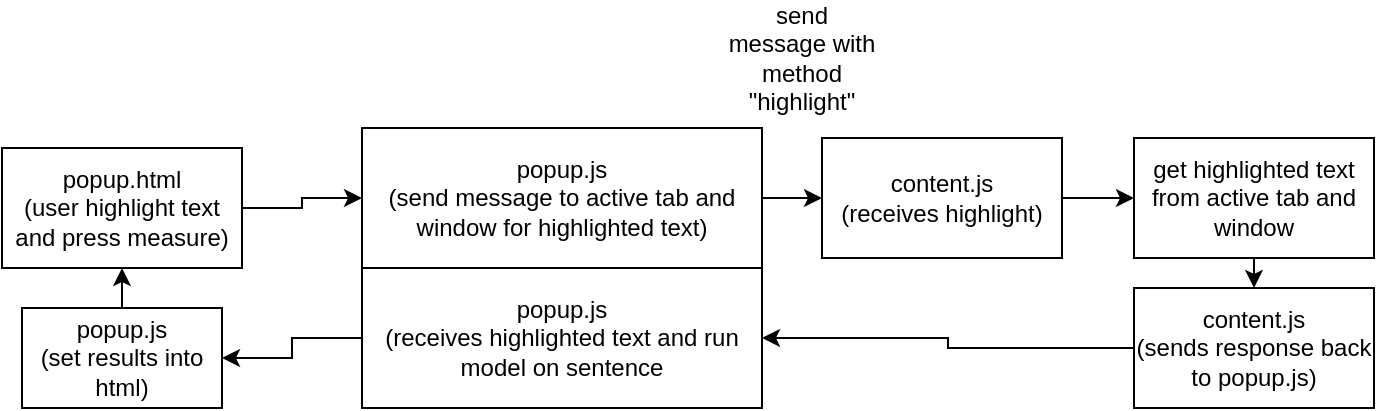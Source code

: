 <mxfile version="20.5.3" type="device"><diagram id="b3FGaECs45ny4S4wzsxT" name="Page-1"><mxGraphModel dx="1422" dy="762" grid="1" gridSize="10" guides="1" tooltips="1" connect="1" arrows="1" fold="1" page="1" pageScale="1" pageWidth="827" pageHeight="1169" math="0" shadow="0"><root><mxCell id="0"/><mxCell id="1" parent="0"/><mxCell id="lc8zx13VZ-wmgTBc6y0F-18" style="edgeStyle=orthogonalEdgeStyle;rounded=0;orthogonalLoop=1;jettySize=auto;html=1;exitX=1;exitY=0.5;exitDx=0;exitDy=0;entryX=0;entryY=0.5;entryDx=0;entryDy=0;" edge="1" parent="1" source="lc8zx13VZ-wmgTBc6y0F-1" target="lc8zx13VZ-wmgTBc6y0F-11"><mxGeometry relative="1" as="geometry"/></mxCell><mxCell id="lc8zx13VZ-wmgTBc6y0F-1" value="popup.html&lt;br&gt;(user highlight text and press measure)" style="rounded=0;whiteSpace=wrap;html=1;" vertex="1" parent="1"><mxGeometry x="71" y="170" width="120" height="60" as="geometry"/></mxCell><mxCell id="lc8zx13VZ-wmgTBc6y0F-2" value="content.js&lt;br&gt;(receives highlight)" style="rounded=0;whiteSpace=wrap;html=1;" vertex="1" parent="1"><mxGeometry x="481" y="165" width="120" height="60" as="geometry"/></mxCell><mxCell id="lc8zx13VZ-wmgTBc6y0F-3" value="" style="endArrow=classic;html=1;rounded=0;entryX=0;entryY=0.5;entryDx=0;entryDy=0;exitX=1;exitY=0.5;exitDx=0;exitDy=0;" edge="1" parent="1" source="lc8zx13VZ-wmgTBc6y0F-11" target="lc8zx13VZ-wmgTBc6y0F-2"><mxGeometry width="50" height="50" relative="1" as="geometry"><mxPoint x="301" y="410" as="sourcePoint"/><mxPoint x="511" y="620" as="targetPoint"/></mxGeometry></mxCell><mxCell id="lc8zx13VZ-wmgTBc6y0F-4" value="send message with method &quot;highlight&quot;" style="text;html=1;strokeColor=none;fillColor=none;align=center;verticalAlign=middle;whiteSpace=wrap;rounded=0;" vertex="1" parent="1"><mxGeometry x="431" y="110" width="80" height="30" as="geometry"/></mxCell><mxCell id="lc8zx13VZ-wmgTBc6y0F-14" style="edgeStyle=orthogonalEdgeStyle;rounded=0;orthogonalLoop=1;jettySize=auto;html=1;exitX=0.5;exitY=1;exitDx=0;exitDy=0;entryX=0.5;entryY=0;entryDx=0;entryDy=0;" edge="1" parent="1" source="lc8zx13VZ-wmgTBc6y0F-5" target="lc8zx13VZ-wmgTBc6y0F-13"><mxGeometry relative="1" as="geometry"/></mxCell><mxCell id="lc8zx13VZ-wmgTBc6y0F-5" value="get highlighted text from active tab and window" style="rounded=0;whiteSpace=wrap;html=1;" vertex="1" parent="1"><mxGeometry x="637" y="165" width="120" height="60" as="geometry"/></mxCell><mxCell id="lc8zx13VZ-wmgTBc6y0F-6" value="" style="endArrow=classic;html=1;rounded=0;exitX=1;exitY=0.5;exitDx=0;exitDy=0;entryX=0;entryY=0.5;entryDx=0;entryDy=0;" edge="1" parent="1" source="lc8zx13VZ-wmgTBc6y0F-2" target="lc8zx13VZ-wmgTBc6y0F-5"><mxGeometry width="50" height="50" relative="1" as="geometry"><mxPoint x="517" y="415" as="sourcePoint"/><mxPoint x="567" y="365" as="targetPoint"/></mxGeometry></mxCell><mxCell id="lc8zx13VZ-wmgTBc6y0F-11" value="popup.js&lt;br&gt;(send message to active tab and window for highlighted text)" style="rounded=0;whiteSpace=wrap;html=1;" vertex="1" parent="1"><mxGeometry x="251" y="160" width="200" height="70" as="geometry"/></mxCell><mxCell id="lc8zx13VZ-wmgTBc6y0F-20" style="edgeStyle=orthogonalEdgeStyle;rounded=0;orthogonalLoop=1;jettySize=auto;html=1;exitX=0;exitY=0.5;exitDx=0;exitDy=0;entryX=1;entryY=0.5;entryDx=0;entryDy=0;" edge="1" parent="1" source="lc8zx13VZ-wmgTBc6y0F-12" target="lc8zx13VZ-wmgTBc6y0F-19"><mxGeometry relative="1" as="geometry"/></mxCell><mxCell id="lc8zx13VZ-wmgTBc6y0F-12" value="popup.js&lt;br&gt;(receives highlighted text and run model on sentence" style="rounded=0;whiteSpace=wrap;html=1;" vertex="1" parent="1"><mxGeometry x="251" y="230" width="200" height="70" as="geometry"/></mxCell><mxCell id="lc8zx13VZ-wmgTBc6y0F-15" style="edgeStyle=orthogonalEdgeStyle;rounded=0;orthogonalLoop=1;jettySize=auto;html=1;exitX=0;exitY=0.5;exitDx=0;exitDy=0;entryX=1;entryY=0.5;entryDx=0;entryDy=0;" edge="1" parent="1" source="lc8zx13VZ-wmgTBc6y0F-13" target="lc8zx13VZ-wmgTBc6y0F-12"><mxGeometry relative="1" as="geometry"/></mxCell><mxCell id="lc8zx13VZ-wmgTBc6y0F-13" value="content.js&lt;br&gt;(sends response back to popup.js)" style="rounded=0;whiteSpace=wrap;html=1;" vertex="1" parent="1"><mxGeometry x="637" y="240" width="120" height="60" as="geometry"/></mxCell><mxCell id="lc8zx13VZ-wmgTBc6y0F-21" style="edgeStyle=orthogonalEdgeStyle;rounded=0;orthogonalLoop=1;jettySize=auto;html=1;exitX=0.5;exitY=0;exitDx=0;exitDy=0;entryX=0.5;entryY=1;entryDx=0;entryDy=0;" edge="1" parent="1" source="lc8zx13VZ-wmgTBc6y0F-19" target="lc8zx13VZ-wmgTBc6y0F-1"><mxGeometry relative="1" as="geometry"/></mxCell><mxCell id="lc8zx13VZ-wmgTBc6y0F-19" value="popup.js&lt;br&gt;(set results into html)" style="rounded=0;whiteSpace=wrap;html=1;" vertex="1" parent="1"><mxGeometry x="81" y="250" width="100" height="50" as="geometry"/></mxCell></root></mxGraphModel></diagram></mxfile>